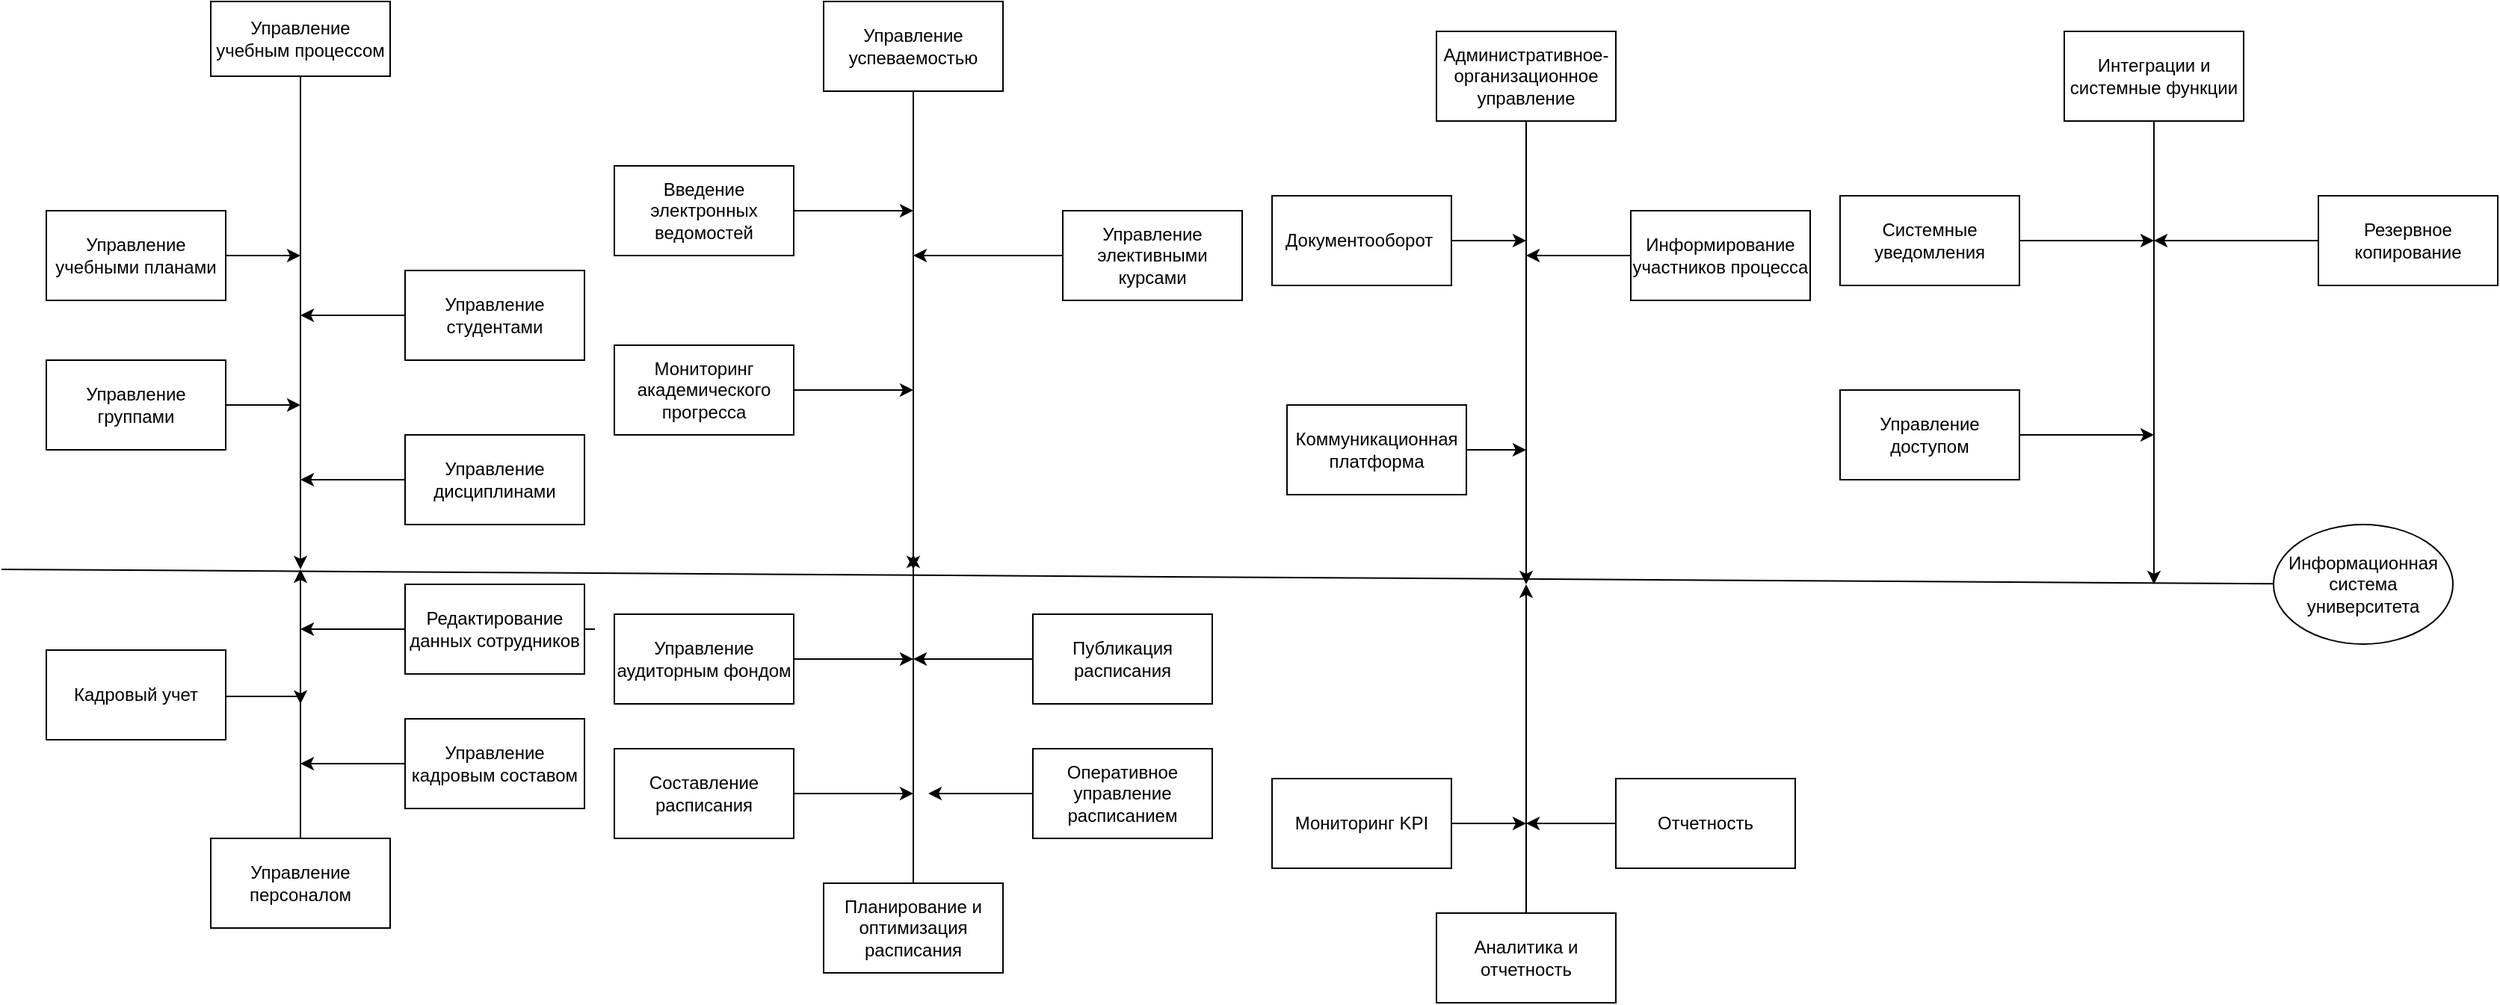 <mxfile version="28.2.7">
  <diagram name="Страница — 1" id="miVEtzbdAm4gwGJFyoL6">
    <mxGraphModel dx="1678" dy="926" grid="1" gridSize="10" guides="1" tooltips="1" connect="1" arrows="1" fold="1" page="1" pageScale="1" pageWidth="827" pageHeight="1169" background="none" math="0" shadow="0">
      <root>
        <mxCell id="0" />
        <mxCell id="1" parent="0" />
        <mxCell id="joQVcLJBg0Bp2sJsYOWd-1" value="" style="endArrow=none;html=1;rounded=0;" edge="1" parent="1" target="joQVcLJBg0Bp2sJsYOWd-2">
          <mxGeometry width="50" height="50" relative="1" as="geometry">
            <mxPoint x="370" y="500" as="sourcePoint" />
            <mxPoint x="1120" y="500" as="targetPoint" />
          </mxGeometry>
        </mxCell>
        <mxCell id="joQVcLJBg0Bp2sJsYOWd-2" value="Информационная система университета" style="ellipse;whiteSpace=wrap;html=1;" vertex="1" parent="1">
          <mxGeometry x="1890" y="470" width="120" height="80" as="geometry" />
        </mxCell>
        <mxCell id="joQVcLJBg0Bp2sJsYOWd-8" style="edgeStyle=orthogonalEdgeStyle;rounded=0;orthogonalLoop=1;jettySize=auto;html=1;" edge="1" parent="1" source="joQVcLJBg0Bp2sJsYOWd-3">
          <mxGeometry relative="1" as="geometry">
            <mxPoint x="570" y="500" as="targetPoint" />
          </mxGeometry>
        </mxCell>
        <mxCell id="joQVcLJBg0Bp2sJsYOWd-3" value="Управление учебным процессом" style="rounded=0;whiteSpace=wrap;html=1;" vertex="1" parent="1">
          <mxGeometry x="510" y="120" width="120" height="50" as="geometry" />
        </mxCell>
        <mxCell id="joQVcLJBg0Bp2sJsYOWd-9" style="edgeStyle=orthogonalEdgeStyle;rounded=0;orthogonalLoop=1;jettySize=auto;html=1;" edge="1" parent="1" source="joQVcLJBg0Bp2sJsYOWd-6">
          <mxGeometry relative="1" as="geometry">
            <mxPoint x="570" y="330" as="targetPoint" />
          </mxGeometry>
        </mxCell>
        <mxCell id="joQVcLJBg0Bp2sJsYOWd-6" value="Управление студентами" style="rounded=0;whiteSpace=wrap;html=1;" vertex="1" parent="1">
          <mxGeometry x="640" y="300" width="120" height="60" as="geometry" />
        </mxCell>
        <mxCell id="joQVcLJBg0Bp2sJsYOWd-11" style="edgeStyle=orthogonalEdgeStyle;rounded=0;orthogonalLoop=1;jettySize=auto;html=1;" edge="1" parent="1" source="joQVcLJBg0Bp2sJsYOWd-10">
          <mxGeometry relative="1" as="geometry">
            <mxPoint x="570" y="390" as="targetPoint" />
            <Array as="points">
              <mxPoint x="570" y="390" />
            </Array>
          </mxGeometry>
        </mxCell>
        <mxCell id="joQVcLJBg0Bp2sJsYOWd-10" value="Управление группами" style="rounded=0;whiteSpace=wrap;html=1;" vertex="1" parent="1">
          <mxGeometry x="400" y="360" width="120" height="60" as="geometry" />
        </mxCell>
        <mxCell id="joQVcLJBg0Bp2sJsYOWd-13" style="edgeStyle=orthogonalEdgeStyle;rounded=0;orthogonalLoop=1;jettySize=auto;html=1;" edge="1" parent="1" source="joQVcLJBg0Bp2sJsYOWd-12">
          <mxGeometry relative="1" as="geometry">
            <mxPoint x="570" y="440" as="targetPoint" />
          </mxGeometry>
        </mxCell>
        <mxCell id="joQVcLJBg0Bp2sJsYOWd-12" value="Управление дисциплинами" style="rounded=0;whiteSpace=wrap;html=1;" vertex="1" parent="1">
          <mxGeometry x="640" y="410" width="120" height="60" as="geometry" />
        </mxCell>
        <mxCell id="joQVcLJBg0Bp2sJsYOWd-15" style="edgeStyle=orthogonalEdgeStyle;rounded=0;orthogonalLoop=1;jettySize=auto;html=1;" edge="1" parent="1" source="joQVcLJBg0Bp2sJsYOWd-14">
          <mxGeometry relative="1" as="geometry">
            <mxPoint x="570" y="290" as="targetPoint" />
            <Array as="points">
              <mxPoint x="430" y="290" />
              <mxPoint x="570" y="290" />
            </Array>
          </mxGeometry>
        </mxCell>
        <mxCell id="joQVcLJBg0Bp2sJsYOWd-14" value="Управление учебными планами" style="rounded=0;whiteSpace=wrap;html=1;" vertex="1" parent="1">
          <mxGeometry x="400" y="260" width="120" height="60" as="geometry" />
        </mxCell>
        <mxCell id="joQVcLJBg0Bp2sJsYOWd-38" style="edgeStyle=orthogonalEdgeStyle;rounded=0;orthogonalLoop=1;jettySize=auto;html=1;" edge="1" parent="1" source="joQVcLJBg0Bp2sJsYOWd-37">
          <mxGeometry relative="1" as="geometry">
            <mxPoint x="570" y="500" as="targetPoint" />
          </mxGeometry>
        </mxCell>
        <mxCell id="joQVcLJBg0Bp2sJsYOWd-37" value="Управление персоналом" style="rounded=0;whiteSpace=wrap;html=1;" vertex="1" parent="1">
          <mxGeometry x="510" y="680" width="120" height="60" as="geometry" />
        </mxCell>
        <mxCell id="joQVcLJBg0Bp2sJsYOWd-40" style="edgeStyle=orthogonalEdgeStyle;rounded=0;orthogonalLoop=1;jettySize=auto;html=1;" edge="1" parent="1" source="joQVcLJBg0Bp2sJsYOWd-39">
          <mxGeometry relative="1" as="geometry">
            <mxPoint x="570" y="590" as="targetPoint" />
            <Array as="points">
              <mxPoint x="570" y="585" />
            </Array>
          </mxGeometry>
        </mxCell>
        <mxCell id="joQVcLJBg0Bp2sJsYOWd-39" value="Кадровый учет" style="rounded=0;whiteSpace=wrap;html=1;" vertex="1" parent="1">
          <mxGeometry x="400" y="554" width="120" height="60" as="geometry" />
        </mxCell>
        <mxCell id="joQVcLJBg0Bp2sJsYOWd-45" style="edgeStyle=orthogonalEdgeStyle;rounded=0;orthogonalLoop=1;jettySize=auto;html=1;" edge="1" parent="1" source="joQVcLJBg0Bp2sJsYOWd-41">
          <mxGeometry relative="1" as="geometry">
            <mxPoint x="570" y="630" as="targetPoint" />
          </mxGeometry>
        </mxCell>
        <mxCell id="joQVcLJBg0Bp2sJsYOWd-41" value="Управление кадровым составом" style="rounded=0;whiteSpace=wrap;html=1;" vertex="1" parent="1">
          <mxGeometry x="640" y="600" width="120" height="60" as="geometry" />
        </mxCell>
        <mxCell id="joQVcLJBg0Bp2sJsYOWd-46" style="edgeStyle=orthogonalEdgeStyle;rounded=0;orthogonalLoop=1;jettySize=auto;html=1;" edge="1" parent="1" source="joQVcLJBg0Bp2sJsYOWd-42">
          <mxGeometry relative="1" as="geometry">
            <mxPoint x="570" y="540" as="targetPoint" />
            <Array as="points">
              <mxPoint x="767" y="540" />
              <mxPoint x="570" y="540" />
            </Array>
          </mxGeometry>
        </mxCell>
        <mxCell id="joQVcLJBg0Bp2sJsYOWd-42" value="Редактирование данных сотрудников" style="rounded=0;whiteSpace=wrap;html=1;" vertex="1" parent="1">
          <mxGeometry x="640" y="510" width="120" height="60" as="geometry" />
        </mxCell>
        <mxCell id="joQVcLJBg0Bp2sJsYOWd-44" style="edgeStyle=orthogonalEdgeStyle;rounded=0;orthogonalLoop=1;jettySize=auto;html=1;" edge="1" parent="1" source="joQVcLJBg0Bp2sJsYOWd-43">
          <mxGeometry relative="1" as="geometry">
            <mxPoint x="980" y="490" as="targetPoint" />
            <Array as="points">
              <mxPoint x="980" y="490" />
            </Array>
          </mxGeometry>
        </mxCell>
        <mxCell id="joQVcLJBg0Bp2sJsYOWd-43" value="Планирование и оптимизация расписания" style="rounded=0;whiteSpace=wrap;html=1;" vertex="1" parent="1">
          <mxGeometry x="920" y="710" width="120" height="60" as="geometry" />
        </mxCell>
        <mxCell id="joQVcLJBg0Bp2sJsYOWd-51" style="edgeStyle=orthogonalEdgeStyle;rounded=0;orthogonalLoop=1;jettySize=auto;html=1;" edge="1" parent="1" source="joQVcLJBg0Bp2sJsYOWd-47">
          <mxGeometry relative="1" as="geometry">
            <mxPoint x="980.0" y="650" as="targetPoint" />
          </mxGeometry>
        </mxCell>
        <mxCell id="joQVcLJBg0Bp2sJsYOWd-47" value="Составление расписания" style="rounded=0;whiteSpace=wrap;html=1;" vertex="1" parent="1">
          <mxGeometry x="780" y="620" width="120" height="60" as="geometry" />
        </mxCell>
        <mxCell id="joQVcLJBg0Bp2sJsYOWd-52" style="edgeStyle=orthogonalEdgeStyle;rounded=0;orthogonalLoop=1;jettySize=auto;html=1;" edge="1" parent="1" source="joQVcLJBg0Bp2sJsYOWd-48">
          <mxGeometry relative="1" as="geometry">
            <mxPoint x="990.0" y="650" as="targetPoint" />
          </mxGeometry>
        </mxCell>
        <mxCell id="joQVcLJBg0Bp2sJsYOWd-48" value="Оперативное управление расписанием" style="rounded=0;whiteSpace=wrap;html=1;" vertex="1" parent="1">
          <mxGeometry x="1060" y="620" width="120" height="60" as="geometry" />
        </mxCell>
        <mxCell id="joQVcLJBg0Bp2sJsYOWd-53" style="edgeStyle=orthogonalEdgeStyle;rounded=0;orthogonalLoop=1;jettySize=auto;html=1;" edge="1" parent="1" source="joQVcLJBg0Bp2sJsYOWd-49">
          <mxGeometry relative="1" as="geometry">
            <mxPoint x="980.0" y="560" as="targetPoint" />
          </mxGeometry>
        </mxCell>
        <mxCell id="joQVcLJBg0Bp2sJsYOWd-49" value="Управление аудиторным фондом" style="rounded=0;whiteSpace=wrap;html=1;" vertex="1" parent="1">
          <mxGeometry x="780" y="530" width="120" height="60" as="geometry" />
        </mxCell>
        <mxCell id="joQVcLJBg0Bp2sJsYOWd-54" style="edgeStyle=orthogonalEdgeStyle;rounded=0;orthogonalLoop=1;jettySize=auto;html=1;" edge="1" parent="1" source="joQVcLJBg0Bp2sJsYOWd-50">
          <mxGeometry relative="1" as="geometry">
            <mxPoint x="980" y="560" as="targetPoint" />
          </mxGeometry>
        </mxCell>
        <mxCell id="joQVcLJBg0Bp2sJsYOWd-50" value="Публикация расписания" style="rounded=0;whiteSpace=wrap;html=1;" vertex="1" parent="1">
          <mxGeometry x="1060" y="530" width="120" height="60" as="geometry" />
        </mxCell>
        <mxCell id="joQVcLJBg0Bp2sJsYOWd-56" style="edgeStyle=orthogonalEdgeStyle;rounded=0;orthogonalLoop=1;jettySize=auto;html=1;" edge="1" parent="1" source="joQVcLJBg0Bp2sJsYOWd-55">
          <mxGeometry relative="1" as="geometry">
            <mxPoint x="980.0" y="500" as="targetPoint" />
          </mxGeometry>
        </mxCell>
        <mxCell id="joQVcLJBg0Bp2sJsYOWd-55" value="Управление успеваемостью" style="rounded=0;whiteSpace=wrap;html=1;" vertex="1" parent="1">
          <mxGeometry x="920" y="120" width="120" height="60" as="geometry" />
        </mxCell>
        <mxCell id="joQVcLJBg0Bp2sJsYOWd-60" style="edgeStyle=orthogonalEdgeStyle;rounded=0;orthogonalLoop=1;jettySize=auto;html=1;" edge="1" parent="1" source="joQVcLJBg0Bp2sJsYOWd-57">
          <mxGeometry relative="1" as="geometry">
            <mxPoint x="980.0" y="260" as="targetPoint" />
          </mxGeometry>
        </mxCell>
        <mxCell id="joQVcLJBg0Bp2sJsYOWd-57" value="Введение электронных ведомостей" style="rounded=0;whiteSpace=wrap;html=1;" vertex="1" parent="1">
          <mxGeometry x="780" y="230" width="120" height="60" as="geometry" />
        </mxCell>
        <mxCell id="joQVcLJBg0Bp2sJsYOWd-61" style="edgeStyle=orthogonalEdgeStyle;rounded=0;orthogonalLoop=1;jettySize=auto;html=1;" edge="1" parent="1" source="joQVcLJBg0Bp2sJsYOWd-58">
          <mxGeometry relative="1" as="geometry">
            <mxPoint x="980.0" y="290" as="targetPoint" />
          </mxGeometry>
        </mxCell>
        <mxCell id="joQVcLJBg0Bp2sJsYOWd-58" value="Управление элективными курсами" style="rounded=0;whiteSpace=wrap;html=1;" vertex="1" parent="1">
          <mxGeometry x="1080" y="260" width="120" height="60" as="geometry" />
        </mxCell>
        <mxCell id="joQVcLJBg0Bp2sJsYOWd-62" style="edgeStyle=orthogonalEdgeStyle;rounded=0;orthogonalLoop=1;jettySize=auto;html=1;" edge="1" parent="1" source="joQVcLJBg0Bp2sJsYOWd-59">
          <mxGeometry relative="1" as="geometry">
            <mxPoint x="980.0" y="380" as="targetPoint" />
          </mxGeometry>
        </mxCell>
        <mxCell id="joQVcLJBg0Bp2sJsYOWd-59" value="Мониторинг академического прогресса" style="rounded=0;whiteSpace=wrap;html=1;" vertex="1" parent="1">
          <mxGeometry x="780" y="350" width="120" height="60" as="geometry" />
        </mxCell>
        <mxCell id="joQVcLJBg0Bp2sJsYOWd-74" style="edgeStyle=orthogonalEdgeStyle;rounded=0;orthogonalLoop=1;jettySize=auto;html=1;" edge="1" parent="1" source="joQVcLJBg0Bp2sJsYOWd-63">
          <mxGeometry relative="1" as="geometry">
            <mxPoint x="1390.0" y="510" as="targetPoint" />
          </mxGeometry>
        </mxCell>
        <mxCell id="joQVcLJBg0Bp2sJsYOWd-63" value="Административное-организационное управление" style="rounded=0;whiteSpace=wrap;html=1;" vertex="1" parent="1">
          <mxGeometry x="1330" y="140" width="120" height="60" as="geometry" />
        </mxCell>
        <mxCell id="joQVcLJBg0Bp2sJsYOWd-84" style="edgeStyle=orthogonalEdgeStyle;rounded=0;orthogonalLoop=1;jettySize=auto;html=1;" edge="1" parent="1" source="joQVcLJBg0Bp2sJsYOWd-64">
          <mxGeometry relative="1" as="geometry">
            <mxPoint x="1390.0" y="280" as="targetPoint" />
          </mxGeometry>
        </mxCell>
        <mxCell id="joQVcLJBg0Bp2sJsYOWd-64" value="Документооборот&amp;nbsp;" style="rounded=0;whiteSpace=wrap;html=1;" vertex="1" parent="1">
          <mxGeometry x="1220" y="250" width="120" height="60" as="geometry" />
        </mxCell>
        <mxCell id="joQVcLJBg0Bp2sJsYOWd-83" style="edgeStyle=orthogonalEdgeStyle;rounded=0;orthogonalLoop=1;jettySize=auto;html=1;" edge="1" parent="1" source="joQVcLJBg0Bp2sJsYOWd-65">
          <mxGeometry relative="1" as="geometry">
            <mxPoint x="1390.0" y="290" as="targetPoint" />
          </mxGeometry>
        </mxCell>
        <mxCell id="joQVcLJBg0Bp2sJsYOWd-65" value="Информирование участников процесса" style="rounded=0;whiteSpace=wrap;html=1;" vertex="1" parent="1">
          <mxGeometry x="1460" y="260" width="120" height="60" as="geometry" />
        </mxCell>
        <mxCell id="joQVcLJBg0Bp2sJsYOWd-82" style="edgeStyle=orthogonalEdgeStyle;rounded=0;orthogonalLoop=1;jettySize=auto;html=1;" edge="1" parent="1" source="joQVcLJBg0Bp2sJsYOWd-66">
          <mxGeometry relative="1" as="geometry">
            <mxPoint x="1390.0" y="420" as="targetPoint" />
          </mxGeometry>
        </mxCell>
        <mxCell id="joQVcLJBg0Bp2sJsYOWd-66" value="Коммуникационная платформа" style="rounded=0;whiteSpace=wrap;html=1;" vertex="1" parent="1">
          <mxGeometry x="1230" y="390" width="120" height="60" as="geometry" />
        </mxCell>
        <mxCell id="joQVcLJBg0Bp2sJsYOWd-75" style="edgeStyle=orthogonalEdgeStyle;rounded=0;orthogonalLoop=1;jettySize=auto;html=1;" edge="1" parent="1" source="joQVcLJBg0Bp2sJsYOWd-67">
          <mxGeometry relative="1" as="geometry">
            <mxPoint x="1390.0" y="510" as="targetPoint" />
          </mxGeometry>
        </mxCell>
        <mxCell id="joQVcLJBg0Bp2sJsYOWd-67" value="Аналитика и отчетность" style="rounded=0;whiteSpace=wrap;html=1;" vertex="1" parent="1">
          <mxGeometry x="1330" y="730" width="120" height="60" as="geometry" />
        </mxCell>
        <mxCell id="joQVcLJBg0Bp2sJsYOWd-81" style="edgeStyle=orthogonalEdgeStyle;rounded=0;orthogonalLoop=1;jettySize=auto;html=1;" edge="1" parent="1" source="joQVcLJBg0Bp2sJsYOWd-68">
          <mxGeometry relative="1" as="geometry">
            <mxPoint x="1390.0" y="670" as="targetPoint" />
          </mxGeometry>
        </mxCell>
        <mxCell id="joQVcLJBg0Bp2sJsYOWd-68" value="Мониторинг KPI" style="rounded=0;whiteSpace=wrap;html=1;" vertex="1" parent="1">
          <mxGeometry x="1220" y="640" width="120" height="60" as="geometry" />
        </mxCell>
        <mxCell id="joQVcLJBg0Bp2sJsYOWd-80" style="edgeStyle=orthogonalEdgeStyle;rounded=0;orthogonalLoop=1;jettySize=auto;html=1;" edge="1" parent="1" source="joQVcLJBg0Bp2sJsYOWd-69">
          <mxGeometry relative="1" as="geometry">
            <mxPoint x="1390.0" y="670" as="targetPoint" />
          </mxGeometry>
        </mxCell>
        <mxCell id="joQVcLJBg0Bp2sJsYOWd-69" value="Отчетность" style="rounded=0;whiteSpace=wrap;html=1;" vertex="1" parent="1">
          <mxGeometry x="1450" y="640" width="120" height="60" as="geometry" />
        </mxCell>
        <mxCell id="joQVcLJBg0Bp2sJsYOWd-76" style="edgeStyle=orthogonalEdgeStyle;rounded=0;orthogonalLoop=1;jettySize=auto;html=1;" edge="1" parent="1" source="joQVcLJBg0Bp2sJsYOWd-70">
          <mxGeometry relative="1" as="geometry">
            <mxPoint x="1810" y="510" as="targetPoint" />
          </mxGeometry>
        </mxCell>
        <mxCell id="joQVcLJBg0Bp2sJsYOWd-70" value="Интеграции и системные функции" style="rounded=0;whiteSpace=wrap;html=1;" vertex="1" parent="1">
          <mxGeometry x="1750" y="140" width="120" height="60" as="geometry" />
        </mxCell>
        <mxCell id="joQVcLJBg0Bp2sJsYOWd-77" style="edgeStyle=orthogonalEdgeStyle;rounded=0;orthogonalLoop=1;jettySize=auto;html=1;" edge="1" parent="1" source="joQVcLJBg0Bp2sJsYOWd-71">
          <mxGeometry relative="1" as="geometry">
            <mxPoint x="1810" y="280" as="targetPoint" />
          </mxGeometry>
        </mxCell>
        <mxCell id="joQVcLJBg0Bp2sJsYOWd-71" value="Системные уведомления" style="rounded=0;whiteSpace=wrap;html=1;" vertex="1" parent="1">
          <mxGeometry x="1600" y="250" width="120" height="60" as="geometry" />
        </mxCell>
        <mxCell id="joQVcLJBg0Bp2sJsYOWd-78" style="edgeStyle=orthogonalEdgeStyle;rounded=0;orthogonalLoop=1;jettySize=auto;html=1;" edge="1" parent="1" source="joQVcLJBg0Bp2sJsYOWd-72">
          <mxGeometry relative="1" as="geometry">
            <mxPoint x="1810" y="280" as="targetPoint" />
          </mxGeometry>
        </mxCell>
        <mxCell id="joQVcLJBg0Bp2sJsYOWd-72" value="Резервное копирование" style="rounded=0;whiteSpace=wrap;html=1;" vertex="1" parent="1">
          <mxGeometry x="1920" y="250" width="120" height="60" as="geometry" />
        </mxCell>
        <mxCell id="joQVcLJBg0Bp2sJsYOWd-79" style="edgeStyle=orthogonalEdgeStyle;rounded=0;orthogonalLoop=1;jettySize=auto;html=1;" edge="1" parent="1" source="joQVcLJBg0Bp2sJsYOWd-73">
          <mxGeometry relative="1" as="geometry">
            <mxPoint x="1810" y="410" as="targetPoint" />
          </mxGeometry>
        </mxCell>
        <mxCell id="joQVcLJBg0Bp2sJsYOWd-73" value="Управление доступом" style="rounded=0;whiteSpace=wrap;html=1;" vertex="1" parent="1">
          <mxGeometry x="1600" y="380" width="120" height="60" as="geometry" />
        </mxCell>
      </root>
    </mxGraphModel>
  </diagram>
</mxfile>
